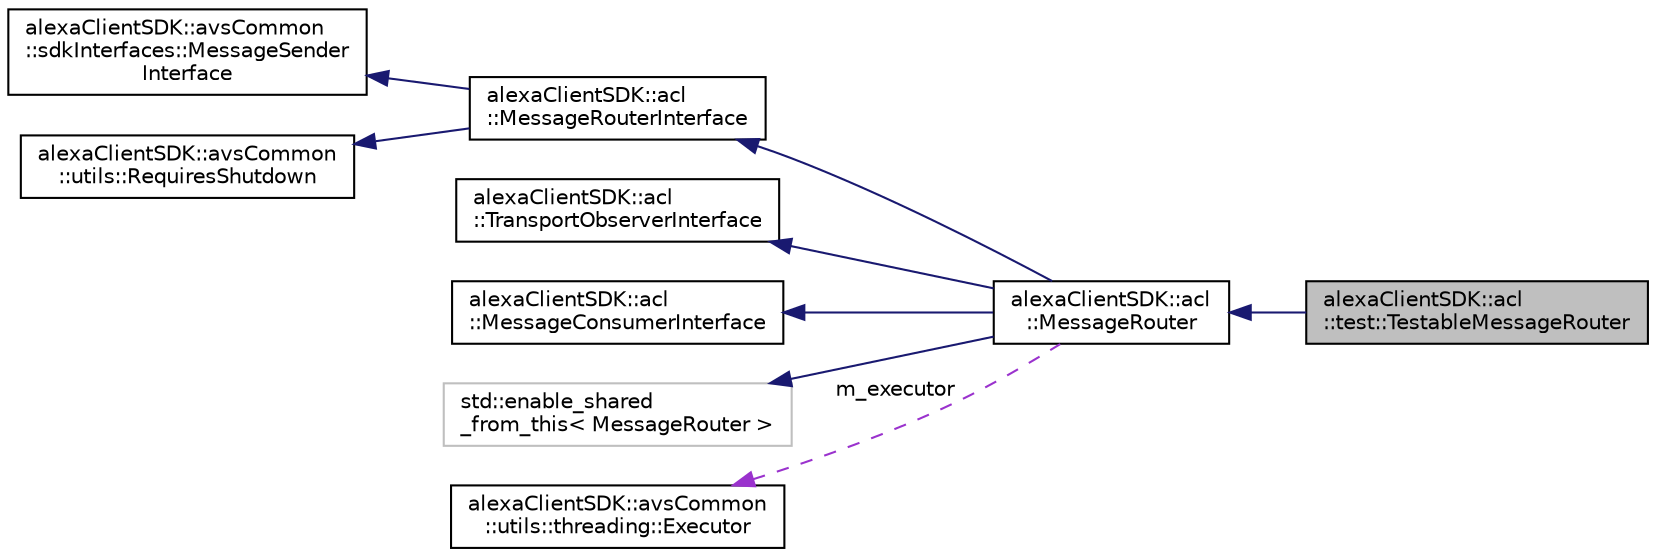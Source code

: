 digraph "alexaClientSDK::acl::test::TestableMessageRouter"
{
  edge [fontname="Helvetica",fontsize="10",labelfontname="Helvetica",labelfontsize="10"];
  node [fontname="Helvetica",fontsize="10",shape=record];
  rankdir="LR";
  Node8 [label="alexaClientSDK::acl\l::test::TestableMessageRouter",height=0.2,width=0.4,color="black", fillcolor="grey75", style="filled", fontcolor="black"];
  Node9 -> Node8 [dir="back",color="midnightblue",fontsize="10",style="solid",fontname="Helvetica"];
  Node9 [label="alexaClientSDK::acl\l::MessageRouter",height=0.2,width=0.4,color="black", fillcolor="white", style="filled",URL="$classalexa_client_s_d_k_1_1acl_1_1_message_router.html"];
  Node10 -> Node9 [dir="back",color="midnightblue",fontsize="10",style="solid",fontname="Helvetica"];
  Node10 [label="alexaClientSDK::acl\l::MessageRouterInterface",height=0.2,width=0.4,color="black", fillcolor="white", style="filled",URL="$classalexa_client_s_d_k_1_1acl_1_1_message_router_interface.html"];
  Node11 -> Node10 [dir="back",color="midnightblue",fontsize="10",style="solid",fontname="Helvetica"];
  Node11 [label="alexaClientSDK::avsCommon\l::sdkInterfaces::MessageSender\lInterface",height=0.2,width=0.4,color="black", fillcolor="white", style="filled",URL="$classalexa_client_s_d_k_1_1avs_common_1_1sdk_interfaces_1_1_message_sender_interface.html",tooltip="This specifies an interface to send a message. "];
  Node12 -> Node10 [dir="back",color="midnightblue",fontsize="10",style="solid",fontname="Helvetica"];
  Node12 [label="alexaClientSDK::avsCommon\l::utils::RequiresShutdown",height=0.2,width=0.4,color="black", fillcolor="white", style="filled",URL="$classalexa_client_s_d_k_1_1avs_common_1_1utils_1_1_requires_shutdown.html"];
  Node13 -> Node9 [dir="back",color="midnightblue",fontsize="10",style="solid",fontname="Helvetica"];
  Node13 [label="alexaClientSDK::acl\l::TransportObserverInterface",height=0.2,width=0.4,color="black", fillcolor="white", style="filled",URL="$classalexa_client_s_d_k_1_1acl_1_1_transport_observer_interface.html"];
  Node14 -> Node9 [dir="back",color="midnightblue",fontsize="10",style="solid",fontname="Helvetica"];
  Node14 [label="alexaClientSDK::acl\l::MessageConsumerInterface",height=0.2,width=0.4,color="black", fillcolor="white", style="filled",URL="$classalexa_client_s_d_k_1_1acl_1_1_message_consumer_interface.html"];
  Node15 -> Node9 [dir="back",color="midnightblue",fontsize="10",style="solid",fontname="Helvetica"];
  Node15 [label="std::enable_shared\l_from_this\< MessageRouter \>",height=0.2,width=0.4,color="grey75", fillcolor="white", style="filled"];
  Node16 -> Node9 [dir="back",color="darkorchid3",fontsize="10",style="dashed",label=" m_executor" ,fontname="Helvetica"];
  Node16 [label="alexaClientSDK::avsCommon\l::utils::threading::Executor",height=0.2,width=0.4,color="black", fillcolor="white", style="filled",URL="$classalexa_client_s_d_k_1_1avs_common_1_1utils_1_1threading_1_1_executor.html"];
}
